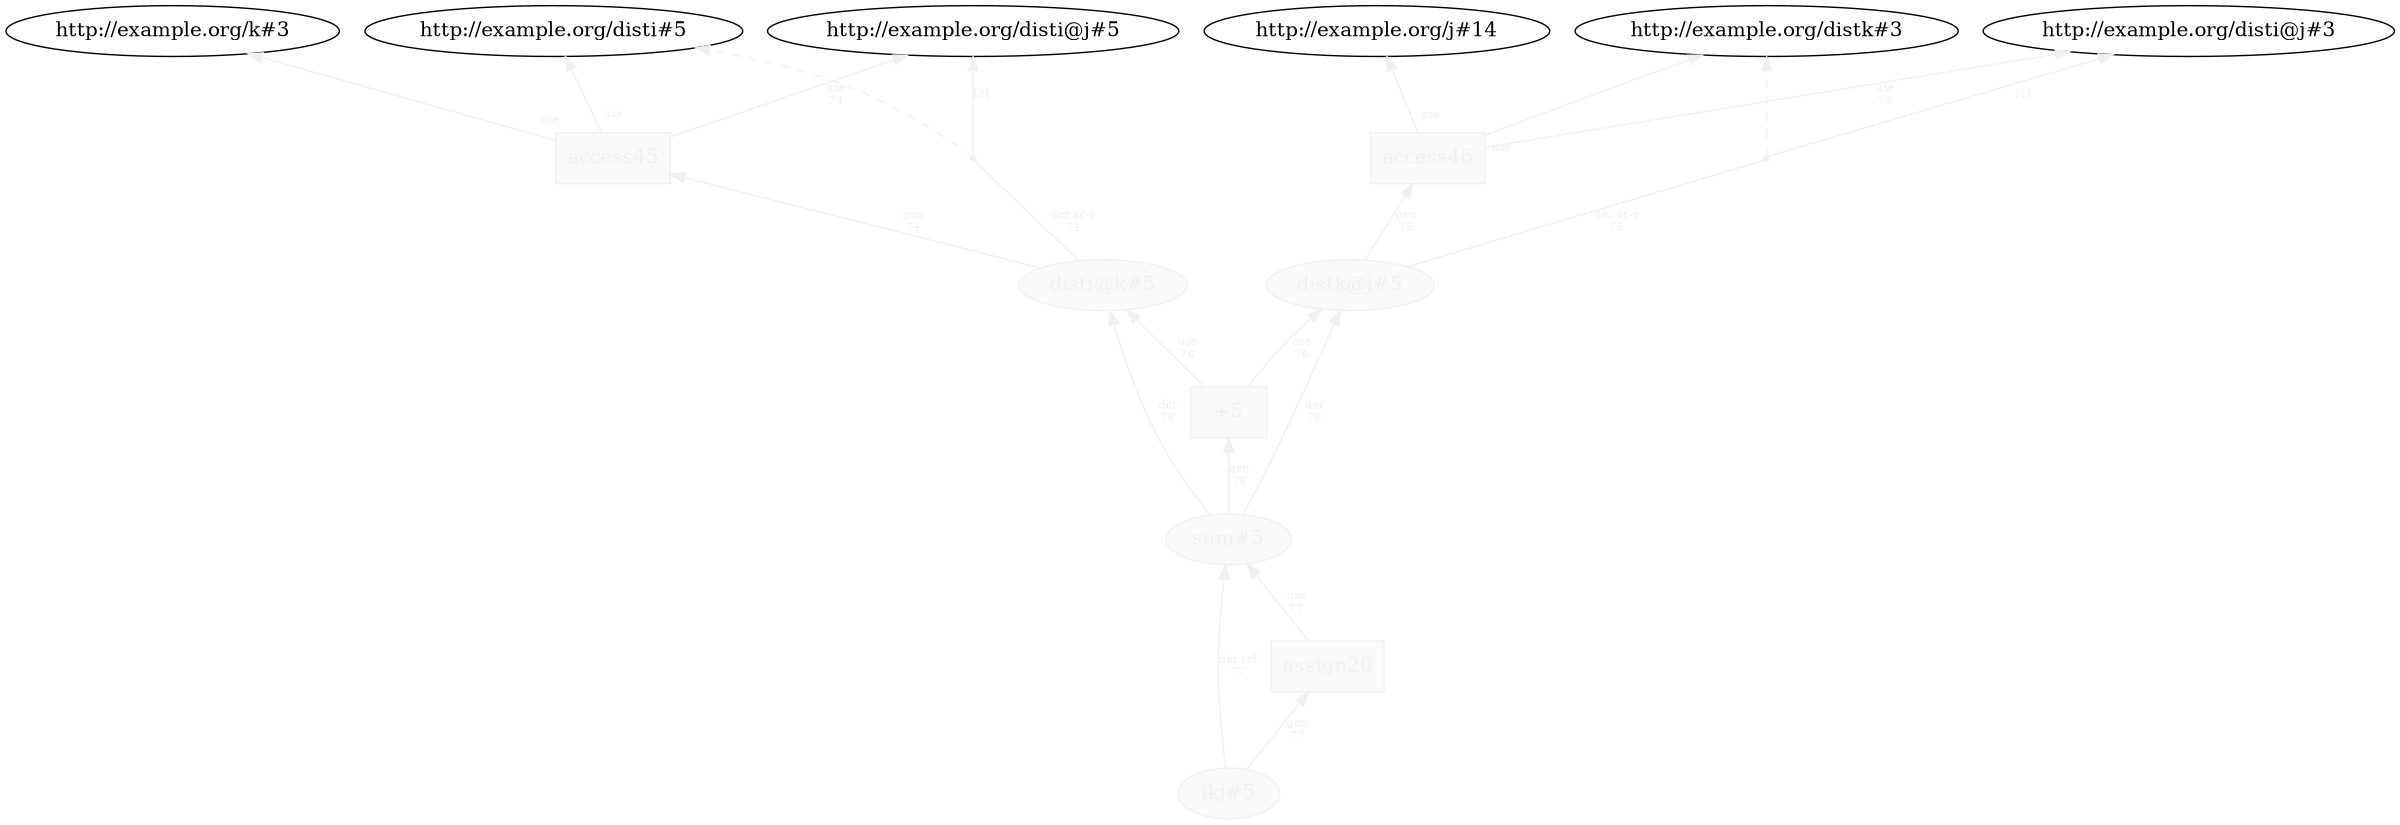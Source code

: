digraph "PROV" { size="16,12"; rankdir="BT";
"http://example.org/disti@k#5" [fillcolor="#FAFAFA",color="#F0F0F0",style="filled",fontcolor="#F0F0F0",label="disti@k#5",URL="http://example.org/disti@k#5"]
"http://example.org/access45" [fillcolor="#FAFAFA",color="#F0F0F0",shape="polygon",sides="4",style="filled",fontcolor="#F0F0F0",label="access45",URL="http://example.org/access45"]
"bn0" [shape="point",label="",fontcolor="#F0F0F0",color="#F0F0F0"]
"http://example.org/disti@k#5" -> "bn0" [fontsize="8",distance="1.5",angle="60.0",rotation="20",label="der ac-r
74",arrowhead="none",fontcolor="#F0F0F0",color="#F0F0F0"]
"bn0" -> "http://example.org/disti#5" [style="dashed",fontcolor="#F0F0F0",color="#F0F0F0"]
"bn0" -> "http://example.org/disti@j#5" [fontsize="8",distance="1.5",angle="60.0",rotation="20",label="[2]",fontcolor="#F0F0F0",color="#F0F0F0"]
"http://example.org/access45" -> "http://example.org/disti#5" [labelfontsize="8",labeldistance="1.5",labelangle="60.0",rotation="20",taillabel="use",fontcolor="#F0F0F0",color="#F0F0F0"]
"http://example.org/access45" -> "http://example.org/k#3" [labelfontsize="8",labeldistance="1.5",labelangle="60.0",rotation="20",taillabel="use",fontcolor="#F0F0F0",color="#F0F0F0"]
"http://example.org/distk@j#5" [fillcolor="#FAFAFA",color="#F0F0F0",style="filled",fontcolor="#F0F0F0",label="distk@j#5",URL="http://example.org/distk@j#5"]
"http://example.org/access46" [fillcolor="#FAFAFA",color="#F0F0F0",shape="polygon",sides="4",style="filled",fontcolor="#F0F0F0",label="access46",URL="http://example.org/access46"]
"bn1" [shape="point",label="",fontcolor="#F0F0F0",color="#F0F0F0"]
"http://example.org/distk@j#5" -> "bn1" [fontsize="8",distance="1.5",angle="60.0",rotation="20",label="der ac-r
75",arrowhead="none",fontcolor="#F0F0F0",color="#F0F0F0"]
"bn1" -> "http://example.org/distk#3" [style="dashed",fontcolor="#F0F0F0",color="#F0F0F0"]
"bn1" -> "http://example.org/disti@j#3" [fontsize="8",distance="1.5",angle="60.0",rotation="20",label="[1]",fontcolor="#F0F0F0",color="#F0F0F0"]
"http://example.org/access46" -> "http://example.org/distk#3" [labelfontsize="8",labeldistance="1.5",labelangle="60.0",rotation="20",taillabel="use",fontcolor="#F0F0F0",color="#F0F0F0"]
"http://example.org/access46" -> "http://example.org/j#14" [labelfontsize="8",labeldistance="1.5",labelangle="60.0",rotation="20",taillabel="use",fontcolor="#F0F0F0",color="#F0F0F0"]
"http://example.org/sum#5" [fillcolor="#FAFAFA",color="#F0F0F0",style="filled",fontcolor="#F0F0F0",label="sum#5",URL="http://example.org/sum#5"]
"http://example.org/+5" [fillcolor="#FAFAFA",color="#F0F0F0",shape="polygon",sides="4",style="filled",fontcolor="#F0F0F0",label="+5",URL="http://example.org/+5"]
"http://example.org/sum#5" -> "http://example.org/disti@k#5" [fontsize="8",distance="1.5",angle="60.0",rotation="20",label="der
76",fontcolor="#F0F0F0",color="#F0F0F0"]
"http://example.org/sum#5" -> "http://example.org/distk@j#5" [fontsize="8",distance="1.5",angle="60.0",rotation="20",label="der
76",fontcolor="#F0F0F0",color="#F0F0F0"]
"http://example.org/ikj#5" [fillcolor="#FAFAFA",color="#F0F0F0",style="filled",fontcolor="#F0F0F0",label="ikj#5",URL="http://example.org/ikj#5"]
"http://example.org/assign20" [fillcolor="#FAFAFA",color="#F0F0F0",shape="polygon",sides="4",style="filled",fontcolor="#F0F0F0",label="assign20",URL="http://example.org/assign20"]
"http://example.org/ikj#5" -> "http://example.org/sum#5" [fontsize="8",distance="1.5",angle="60.0",rotation="20",label="der ref
77",fontcolor="#F0F0F0",color="#F0F0F0"]
"http://example.org/assign20" -> "http://example.org/sum#5" [fontsize="8",distance="1.5",angle="60.0",rotation="20",label="use
77",fontcolor="#F0F0F0",color="#F0F0F0"]
"http://example.org/+5" -> "http://example.org/distk@j#5" [fontsize="8",distance="1.5",angle="60.0",rotation="20",label="use
76",fontcolor="#F0F0F0",color="#F0F0F0"]
"http://example.org/access45" -> "http://example.org/disti@j#5" [fontsize="8",distance="1.5",angle="60.0",rotation="20",label="use
74",fontcolor="#F0F0F0",color="#F0F0F0"]
"http://example.org/+5" -> "http://example.org/disti@k#5" [fontsize="8",distance="1.5",angle="60.0",rotation="20",label="use
76",fontcolor="#F0F0F0",color="#F0F0F0"]
"http://example.org/access46" -> "http://example.org/disti@j#3" [fontsize="8",distance="1.5",angle="60.0",rotation="20",label="use
75",fontcolor="#F0F0F0",color="#F0F0F0"]
"http://example.org/sum#5" -> "http://example.org/+5" [fontsize="8",distance="1.5",angle="60.0",rotation="20",label="gen
76",fontcolor="#F0F0F0",color="#F0F0F0"]
"http://example.org/disti@k#5" -> "http://example.org/access45" [fontsize="8",distance="1.5",angle="60.0",rotation="20",label="gen
74",fontcolor="#F0F0F0",color="#F0F0F0"]
"http://example.org/distk@j#5" -> "http://example.org/access46" [fontsize="8",distance="1.5",angle="60.0",rotation="20",label="gen
75",fontcolor="#F0F0F0",color="#F0F0F0"]
"http://example.org/ikj#5" -> "http://example.org/assign20" [fontsize="8",distance="1.5",angle="60.0",rotation="20",label="gen
77",fontcolor="#F0F0F0",color="#F0F0F0"]
}